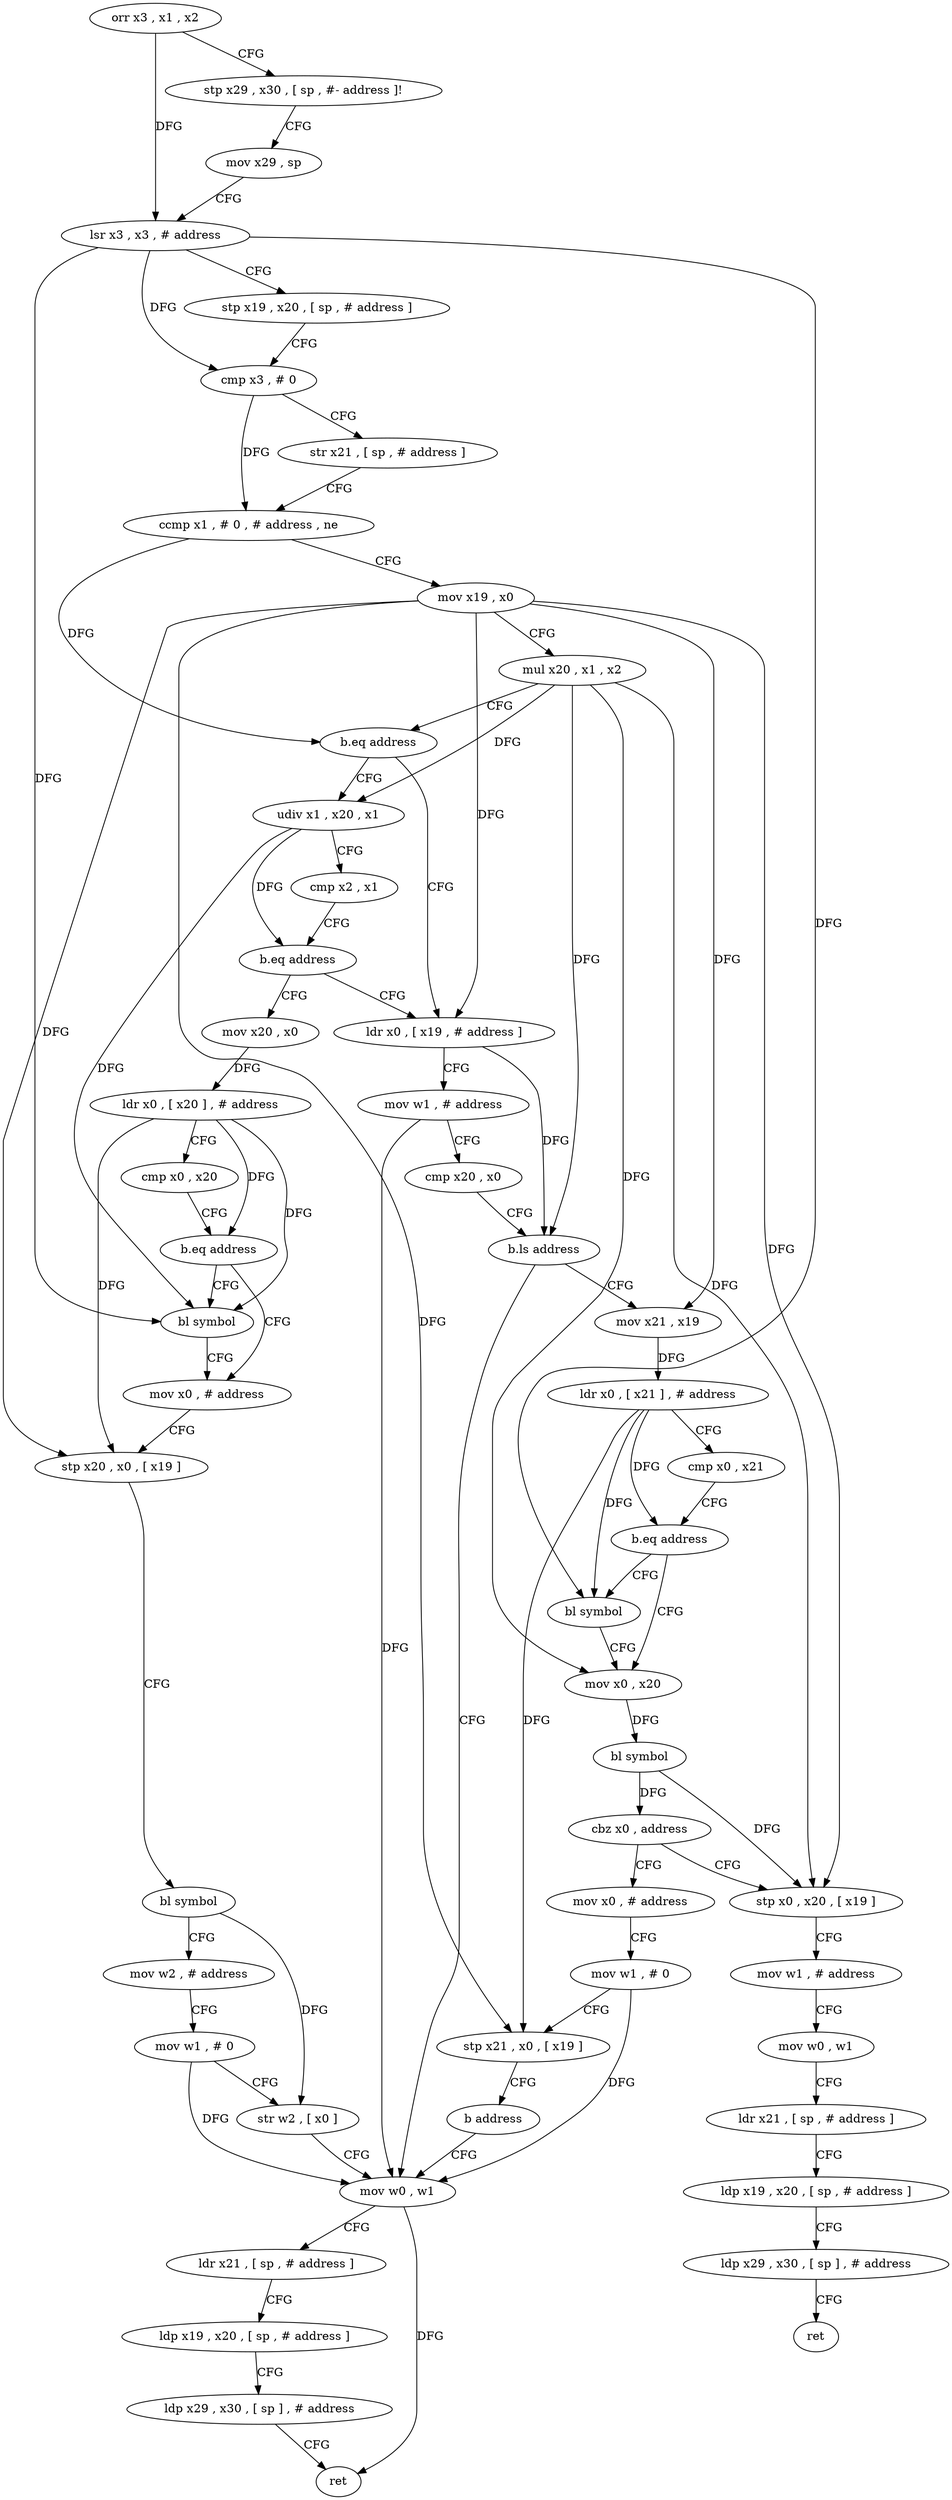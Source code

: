 digraph "func" {
"260040" [label = "orr x3 , x1 , x2" ]
"260044" [label = "stp x29 , x30 , [ sp , #- address ]!" ]
"260048" [label = "mov x29 , sp" ]
"260052" [label = "lsr x3 , x3 , # address" ]
"260056" [label = "stp x19 , x20 , [ sp , # address ]" ]
"260060" [label = "cmp x3 , # 0" ]
"260064" [label = "str x21 , [ sp , # address ]" ]
"260068" [label = "ccmp x1 , # 0 , # address , ne" ]
"260072" [label = "mov x19 , x0" ]
"260076" [label = "mul x20 , x1 , x2" ]
"260080" [label = "b.eq address" ]
"260160" [label = "ldr x0 , [ x19 , # address ]" ]
"260084" [label = "udiv x1 , x20 , x1" ]
"260164" [label = "mov w1 , # address" ]
"260168" [label = "cmp x20 , x0" ]
"260172" [label = "b.ls address" ]
"260140" [label = "mov w0 , w1" ]
"260176" [label = "mov x21 , x19" ]
"260088" [label = "cmp x2 , x1" ]
"260092" [label = "b.eq address" ]
"260096" [label = "mov x20 , x0" ]
"260144" [label = "ldr x21 , [ sp , # address ]" ]
"260148" [label = "ldp x19 , x20 , [ sp , # address ]" ]
"260152" [label = "ldp x29 , x30 , [ sp ] , # address" ]
"260156" [label = "ret" ]
"260180" [label = "ldr x0 , [ x21 ] , # address" ]
"260184" [label = "cmp x0 , x21" ]
"260188" [label = "b.eq address" ]
"260196" [label = "mov x0 , x20" ]
"260192" [label = "bl symbol" ]
"260100" [label = "ldr x0 , [ x20 ] , # address" ]
"260104" [label = "cmp x0 , x20" ]
"260108" [label = "b.eq address" ]
"260116" [label = "mov x0 , # address" ]
"260112" [label = "bl symbol" ]
"260200" [label = "bl symbol" ]
"260204" [label = "cbz x0 , address" ]
"260240" [label = "mov x0 , # address" ]
"260208" [label = "stp x0 , x20 , [ x19 ]" ]
"260120" [label = "stp x20 , x0 , [ x19 ]" ]
"260124" [label = "bl symbol" ]
"260128" [label = "mov w2 , # address" ]
"260132" [label = "mov w1 , # 0" ]
"260136" [label = "str w2 , [ x0 ]" ]
"260244" [label = "mov w1 , # 0" ]
"260248" [label = "stp x21 , x0 , [ x19 ]" ]
"260252" [label = "b address" ]
"260212" [label = "mov w1 , # address" ]
"260216" [label = "mov w0 , w1" ]
"260220" [label = "ldr x21 , [ sp , # address ]" ]
"260224" [label = "ldp x19 , x20 , [ sp , # address ]" ]
"260228" [label = "ldp x29 , x30 , [ sp ] , # address" ]
"260232" [label = "ret" ]
"260040" -> "260044" [ label = "CFG" ]
"260040" -> "260052" [ label = "DFG" ]
"260044" -> "260048" [ label = "CFG" ]
"260048" -> "260052" [ label = "CFG" ]
"260052" -> "260056" [ label = "CFG" ]
"260052" -> "260060" [ label = "DFG" ]
"260052" -> "260192" [ label = "DFG" ]
"260052" -> "260112" [ label = "DFG" ]
"260056" -> "260060" [ label = "CFG" ]
"260060" -> "260064" [ label = "CFG" ]
"260060" -> "260068" [ label = "DFG" ]
"260064" -> "260068" [ label = "CFG" ]
"260068" -> "260072" [ label = "CFG" ]
"260068" -> "260080" [ label = "DFG" ]
"260072" -> "260076" [ label = "CFG" ]
"260072" -> "260160" [ label = "DFG" ]
"260072" -> "260176" [ label = "DFG" ]
"260072" -> "260120" [ label = "DFG" ]
"260072" -> "260248" [ label = "DFG" ]
"260072" -> "260208" [ label = "DFG" ]
"260076" -> "260080" [ label = "CFG" ]
"260076" -> "260172" [ label = "DFG" ]
"260076" -> "260084" [ label = "DFG" ]
"260076" -> "260196" [ label = "DFG" ]
"260076" -> "260208" [ label = "DFG" ]
"260080" -> "260160" [ label = "CFG" ]
"260080" -> "260084" [ label = "CFG" ]
"260160" -> "260164" [ label = "CFG" ]
"260160" -> "260172" [ label = "DFG" ]
"260084" -> "260088" [ label = "CFG" ]
"260084" -> "260092" [ label = "DFG" ]
"260084" -> "260112" [ label = "DFG" ]
"260164" -> "260168" [ label = "CFG" ]
"260164" -> "260140" [ label = "DFG" ]
"260168" -> "260172" [ label = "CFG" ]
"260172" -> "260140" [ label = "CFG" ]
"260172" -> "260176" [ label = "CFG" ]
"260140" -> "260144" [ label = "CFG" ]
"260140" -> "260156" [ label = "DFG" ]
"260176" -> "260180" [ label = "DFG" ]
"260088" -> "260092" [ label = "CFG" ]
"260092" -> "260160" [ label = "CFG" ]
"260092" -> "260096" [ label = "CFG" ]
"260096" -> "260100" [ label = "DFG" ]
"260144" -> "260148" [ label = "CFG" ]
"260148" -> "260152" [ label = "CFG" ]
"260152" -> "260156" [ label = "CFG" ]
"260180" -> "260184" [ label = "CFG" ]
"260180" -> "260188" [ label = "DFG" ]
"260180" -> "260192" [ label = "DFG" ]
"260180" -> "260248" [ label = "DFG" ]
"260184" -> "260188" [ label = "CFG" ]
"260188" -> "260196" [ label = "CFG" ]
"260188" -> "260192" [ label = "CFG" ]
"260196" -> "260200" [ label = "DFG" ]
"260192" -> "260196" [ label = "CFG" ]
"260100" -> "260104" [ label = "CFG" ]
"260100" -> "260108" [ label = "DFG" ]
"260100" -> "260112" [ label = "DFG" ]
"260100" -> "260120" [ label = "DFG" ]
"260104" -> "260108" [ label = "CFG" ]
"260108" -> "260116" [ label = "CFG" ]
"260108" -> "260112" [ label = "CFG" ]
"260116" -> "260120" [ label = "CFG" ]
"260112" -> "260116" [ label = "CFG" ]
"260200" -> "260204" [ label = "DFG" ]
"260200" -> "260208" [ label = "DFG" ]
"260204" -> "260240" [ label = "CFG" ]
"260204" -> "260208" [ label = "CFG" ]
"260240" -> "260244" [ label = "CFG" ]
"260208" -> "260212" [ label = "CFG" ]
"260120" -> "260124" [ label = "CFG" ]
"260124" -> "260128" [ label = "CFG" ]
"260124" -> "260136" [ label = "DFG" ]
"260128" -> "260132" [ label = "CFG" ]
"260132" -> "260136" [ label = "CFG" ]
"260132" -> "260140" [ label = "DFG" ]
"260136" -> "260140" [ label = "CFG" ]
"260244" -> "260248" [ label = "CFG" ]
"260244" -> "260140" [ label = "DFG" ]
"260248" -> "260252" [ label = "CFG" ]
"260252" -> "260140" [ label = "CFG" ]
"260212" -> "260216" [ label = "CFG" ]
"260216" -> "260220" [ label = "CFG" ]
"260220" -> "260224" [ label = "CFG" ]
"260224" -> "260228" [ label = "CFG" ]
"260228" -> "260232" [ label = "CFG" ]
}
